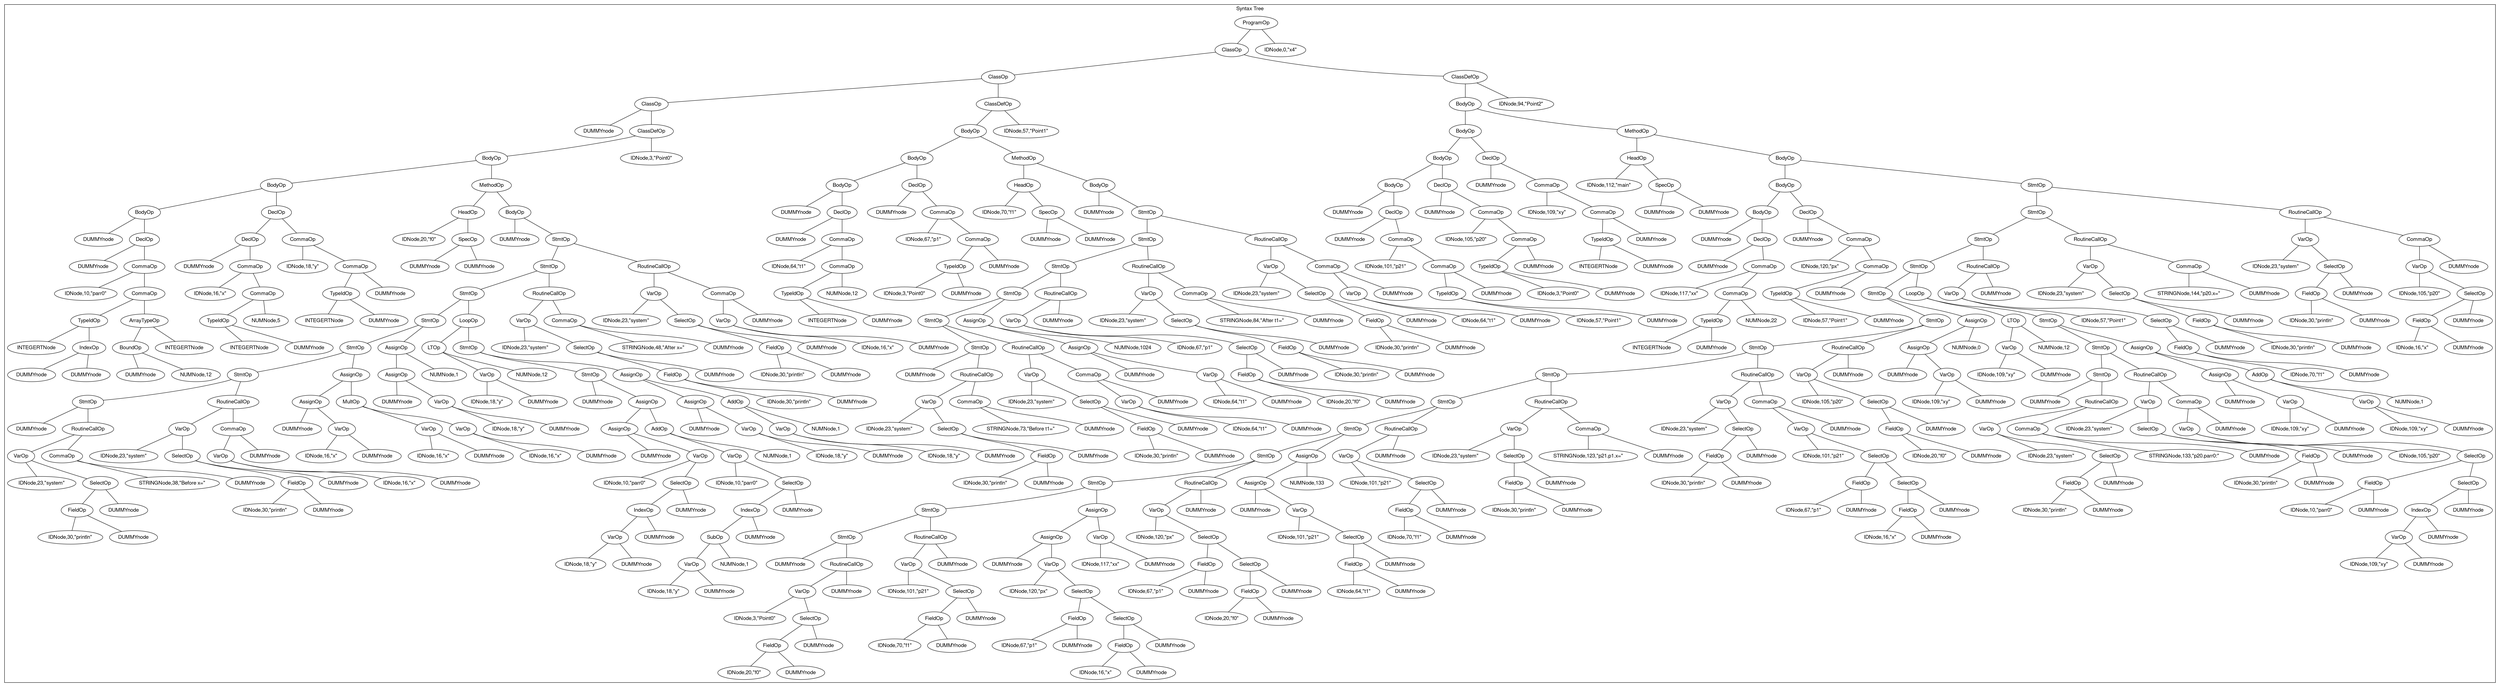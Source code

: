 graph "" 
   { 
   fontname="Helvetica,Arial,sans-serif" 
   node [fontname="Helvetica,Arial,sans-serif"] 
   edge [fontname="Helvetica,Arial,sans-serif"] 
   
   subgraph cluster01 
   { 
   label="Syntax Tree" 
   n00001 [label="ProgramOp"] ;
   n00002 [label="ClassOp"] ;
   n00001 -- n00002 ;
   n00003 [label="ClassOp"] ;
   n00002 -- n00003 ;
   n00004 [label="ClassOp"] ;
   n00003 -- n00004 ;
   n00005 [label="DUMMYnode"] ;
   n00004 -- n00005 ;
   n00006 [label="ClassDefOp"] ;
   n00004 -- n00006 ;
   n00007 [label="BodyOp"] ;
   n00006 -- n00007 ;
   n00008 [label="BodyOp"] ;
   n00007 -- n00008 ;
   n00009 [label="BodyOp"] ;
   n00008 -- n00009 ;
   n00010 [label="DUMMYnode"] ;
   n00009 -- n00010 ;
   n00011 [label="DeclOp"] ;
   n00009 -- n00011 ;
   n00012 [label="DUMMYnode"] ;
   n00011 -- n00012 ;
   n00013 [label="CommaOp"] ;
   n00011 -- n00013 ;
   n00014 [label="IDNode,10,\"parr0\""] ;
   n00013 -- n00014 ;
   n00015 [label="CommaOp"] ;
   n00013 -- n00015 ;
   n00016 [label="TypeIdOp"] ;
   n00015 -- n00016 ;
   n00017 [label="INTEGERTNode"] ;
   n00016 -- n00017 ;
   n00018 [label="IndexOp"] ;
   n00016 -- n00018 ;
   n00019 [label="DUMMYnode"] ;
   n00018 -- n00019 ;
   n00020 [label="DUMMYnode"] ;
   n00018 -- n00020 ;
   n00021 [label="ArrayTypeOp"] ;
   n00015 -- n00021 ;
   n00022 [label="BoundOp"] ;
   n00021 -- n00022 ;
   n00023 [label="DUMMYnode"] ;
   n00022 -- n00023 ;
   n00024 [label="NUMNode,12"] ;
   n00022 -- n00024 ;
   n00025 [label="INTEGERTNode"] ;
   n00021 -- n00025 ;
   n00026 [label="DeclOp"] ;
   n00008 -- n00026 ;
   n00027 [label="DeclOp"] ;
   n00026 -- n00027 ;
   n00028 [label="DUMMYnode"] ;
   n00027 -- n00028 ;
   n00029 [label="CommaOp"] ;
   n00027 -- n00029 ;
   n00030 [label="IDNode,16,\"x\""] ;
   n00029 -- n00030 ;
   n00031 [label="CommaOp"] ;
   n00029 -- n00031 ;
   n00032 [label="TypeIdOp"] ;
   n00031 -- n00032 ;
   n00033 [label="INTEGERTNode"] ;
   n00032 -- n00033 ;
   n00034 [label="DUMMYnode"] ;
   n00032 -- n00034 ;
   n00035 [label="NUMNode,5"] ;
   n00031 -- n00035 ;
   n00036 [label="CommaOp"] ;
   n00026 -- n00036 ;
   n00037 [label="IDNode,18,\"y\""] ;
   n00036 -- n00037 ;
   n00038 [label="CommaOp"] ;
   n00036 -- n00038 ;
   n00039 [label="TypeIdOp"] ;
   n00038 -- n00039 ;
   n00040 [label="INTEGERTNode"] ;
   n00039 -- n00040 ;
   n00041 [label="DUMMYnode"] ;
   n00039 -- n00041 ;
   n00042 [label="DUMMYnode"] ;
   n00038 -- n00042 ;
   n00043 [label="MethodOp"] ;
   n00007 -- n00043 ;
   n00044 [label="HeadOp"] ;
   n00043 -- n00044 ;
   n00045 [label="IDNode,20,\"f0\""] ;
   n00044 -- n00045 ;
   n00046 [label="SpecOp"] ;
   n00044 -- n00046 ;
   n00047 [label="DUMMYnode"] ;
   n00046 -- n00047 ;
   n00048 [label="DUMMYnode"] ;
   n00046 -- n00048 ;
   n00049 [label="BodyOp"] ;
   n00043 -- n00049 ;
   n00050 [label="DUMMYnode"] ;
   n00049 -- n00050 ;
   n00051 [label="StmtOp"] ;
   n00049 -- n00051 ;
   n00052 [label="StmtOp"] ;
   n00051 -- n00052 ;
   n00053 [label="StmtOp"] ;
   n00052 -- n00053 ;
   n00054 [label="StmtOp"] ;
   n00053 -- n00054 ;
   n00055 [label="StmtOp"] ;
   n00054 -- n00055 ;
   n00056 [label="StmtOp"] ;
   n00055 -- n00056 ;
   n00057 [label="StmtOp"] ;
   n00056 -- n00057 ;
   n00058 [label="DUMMYnode"] ;
   n00057 -- n00058 ;
   n00059 [label="RoutineCallOp"] ;
   n00057 -- n00059 ;
   n00060 [label="VarOp"] ;
   n00059 -- n00060 ;
   n00061 [label="IDNode,23,\"system\""] ;
   n00060 -- n00061 ;
   n00062 [label="SelectOp"] ;
   n00060 -- n00062 ;
   n00063 [label="FieldOp"] ;
   n00062 -- n00063 ;
   n00064 [label="IDNode,30,\"println\""] ;
   n00063 -- n00064 ;
   n00065 [label="DUMMYnode"] ;
   n00063 -- n00065 ;
   n00066 [label="DUMMYnode"] ;
   n00062 -- n00066 ;
   n00067 [label="CommaOp"] ;
   n00059 -- n00067 ;
   n00068 [label="STRINGNode,38,\"Before x=\""] ;
   n00067 -- n00068 ;
   n00069 [label="DUMMYnode"] ;
   n00067 -- n00069 ;
   n00070 [label="RoutineCallOp"] ;
   n00056 -- n00070 ;
   n00071 [label="VarOp"] ;
   n00070 -- n00071 ;
   n00072 [label="IDNode,23,\"system\""] ;
   n00071 -- n00072 ;
   n00073 [label="SelectOp"] ;
   n00071 -- n00073 ;
   n00074 [label="FieldOp"] ;
   n00073 -- n00074 ;
   n00075 [label="IDNode,30,\"println\""] ;
   n00074 -- n00075 ;
   n00076 [label="DUMMYnode"] ;
   n00074 -- n00076 ;
   n00077 [label="DUMMYnode"] ;
   n00073 -- n00077 ;
   n00078 [label="CommaOp"] ;
   n00070 -- n00078 ;
   n00079 [label="VarOp"] ;
   n00078 -- n00079 ;
   n00080 [label="IDNode,16,\"x\""] ;
   n00079 -- n00080 ;
   n00081 [label="DUMMYnode"] ;
   n00079 -- n00081 ;
   n00082 [label="DUMMYnode"] ;
   n00078 -- n00082 ;
   n00083 [label="AssignOp"] ;
   n00055 -- n00083 ;
   n00084 [label="AssignOp"] ;
   n00083 -- n00084 ;
   n00085 [label="DUMMYnode"] ;
   n00084 -- n00085 ;
   n00086 [label="VarOp"] ;
   n00084 -- n00086 ;
   n00087 [label="IDNode,16,\"x\""] ;
   n00086 -- n00087 ;
   n00088 [label="DUMMYnode"] ;
   n00086 -- n00088 ;
   n00089 [label="MultOp"] ;
   n00083 -- n00089 ;
   n00090 [label="VarOp"] ;
   n00089 -- n00090 ;
   n00091 [label="IDNode,16,\"x\""] ;
   n00090 -- n00091 ;
   n00092 [label="DUMMYnode"] ;
   n00090 -- n00092 ;
   n00093 [label="VarOp"] ;
   n00089 -- n00093 ;
   n00094 [label="IDNode,16,\"x\""] ;
   n00093 -- n00094 ;
   n00095 [label="DUMMYnode"] ;
   n00093 -- n00095 ;
   n00096 [label="AssignOp"] ;
   n00054 -- n00096 ;
   n00097 [label="AssignOp"] ;
   n00096 -- n00097 ;
   n00098 [label="DUMMYnode"] ;
   n00097 -- n00098 ;
   n00099 [label="VarOp"] ;
   n00097 -- n00099 ;
   n00100 [label="IDNode,18,\"y\""] ;
   n00099 -- n00100 ;
   n00101 [label="DUMMYnode"] ;
   n00099 -- n00101 ;
   n00102 [label="NUMNode,1"] ;
   n00096 -- n00102 ;
   n00103 [label="LoopOp"] ;
   n00053 -- n00103 ;
   n00104 [label="LTOp"] ;
   n00103 -- n00104 ;
   n00105 [label="VarOp"] ;
   n00104 -- n00105 ;
   n00106 [label="IDNode,18,\"y\""] ;
   n00105 -- n00106 ;
   n00107 [label="DUMMYnode"] ;
   n00105 -- n00107 ;
   n00108 [label="NUMNode,12"] ;
   n00104 -- n00108 ;
   n00109 [label="StmtOp"] ;
   n00103 -- n00109 ;
   n00110 [label="StmtOp"] ;
   n00109 -- n00110 ;
   n00111 [label="DUMMYnode"] ;
   n00110 -- n00111 ;
   n00112 [label="AssignOp"] ;
   n00110 -- n00112 ;
   n00113 [label="AssignOp"] ;
   n00112 -- n00113 ;
   n00114 [label="DUMMYnode"] ;
   n00113 -- n00114 ;
   n00115 [label="VarOp"] ;
   n00113 -- n00115 ;
   n00116 [label="IDNode,10,\"parr0\""] ;
   n00115 -- n00116 ;
   n00117 [label="SelectOp"] ;
   n00115 -- n00117 ;
   n00118 [label="IndexOp"] ;
   n00117 -- n00118 ;
   n00119 [label="VarOp"] ;
   n00118 -- n00119 ;
   n00120 [label="IDNode,18,\"y\""] ;
   n00119 -- n00120 ;
   n00121 [label="DUMMYnode"] ;
   n00119 -- n00121 ;
   n00122 [label="DUMMYnode"] ;
   n00118 -- n00122 ;
   n00123 [label="DUMMYnode"] ;
   n00117 -- n00123 ;
   n00124 [label="AddOp"] ;
   n00112 -- n00124 ;
   n00125 [label="VarOp"] ;
   n00124 -- n00125 ;
   n00126 [label="IDNode,10,\"parr0\""] ;
   n00125 -- n00126 ;
   n00127 [label="SelectOp"] ;
   n00125 -- n00127 ;
   n00128 [label="IndexOp"] ;
   n00127 -- n00128 ;
   n00129 [label="SubOp"] ;
   n00128 -- n00129 ;
   n00130 [label="VarOp"] ;
   n00129 -- n00130 ;
   n00131 [label="IDNode,18,\"y\""] ;
   n00130 -- n00131 ;
   n00132 [label="DUMMYnode"] ;
   n00130 -- n00132 ;
   n00133 [label="NUMNode,1"] ;
   n00129 -- n00133 ;
   n00134 [label="DUMMYnode"] ;
   n00128 -- n00134 ;
   n00135 [label="DUMMYnode"] ;
   n00127 -- n00135 ;
   n00136 [label="NUMNode,1"] ;
   n00124 -- n00136 ;
   n00137 [label="AssignOp"] ;
   n00109 -- n00137 ;
   n00138 [label="AssignOp"] ;
   n00137 -- n00138 ;
   n00139 [label="DUMMYnode"] ;
   n00138 -- n00139 ;
   n00140 [label="VarOp"] ;
   n00138 -- n00140 ;
   n00141 [label="IDNode,18,\"y\""] ;
   n00140 -- n00141 ;
   n00142 [label="DUMMYnode"] ;
   n00140 -- n00142 ;
   n00143 [label="AddOp"] ;
   n00137 -- n00143 ;
   n00144 [label="VarOp"] ;
   n00143 -- n00144 ;
   n00145 [label="IDNode,18,\"y\""] ;
   n00144 -- n00145 ;
   n00146 [label="DUMMYnode"] ;
   n00144 -- n00146 ;
   n00147 [label="NUMNode,1"] ;
   n00143 -- n00147 ;
   n00148 [label="RoutineCallOp"] ;
   n00052 -- n00148 ;
   n00149 [label="VarOp"] ;
   n00148 -- n00149 ;
   n00150 [label="IDNode,23,\"system\""] ;
   n00149 -- n00150 ;
   n00151 [label="SelectOp"] ;
   n00149 -- n00151 ;
   n00152 [label="FieldOp"] ;
   n00151 -- n00152 ;
   n00153 [label="IDNode,30,\"println\""] ;
   n00152 -- n00153 ;
   n00154 [label="DUMMYnode"] ;
   n00152 -- n00154 ;
   n00155 [label="DUMMYnode"] ;
   n00151 -- n00155 ;
   n00156 [label="CommaOp"] ;
   n00148 -- n00156 ;
   n00157 [label="STRINGNode,48,\"After x=\""] ;
   n00156 -- n00157 ;
   n00158 [label="DUMMYnode"] ;
   n00156 -- n00158 ;
   n00159 [label="RoutineCallOp"] ;
   n00051 -- n00159 ;
   n00160 [label="VarOp"] ;
   n00159 -- n00160 ;
   n00161 [label="IDNode,23,\"system\""] ;
   n00160 -- n00161 ;
   n00162 [label="SelectOp"] ;
   n00160 -- n00162 ;
   n00163 [label="FieldOp"] ;
   n00162 -- n00163 ;
   n00164 [label="IDNode,30,\"println\""] ;
   n00163 -- n00164 ;
   n00165 [label="DUMMYnode"] ;
   n00163 -- n00165 ;
   n00166 [label="DUMMYnode"] ;
   n00162 -- n00166 ;
   n00167 [label="CommaOp"] ;
   n00159 -- n00167 ;
   n00168 [label="VarOp"] ;
   n00167 -- n00168 ;
   n00169 [label="IDNode,16,\"x\""] ;
   n00168 -- n00169 ;
   n00170 [label="DUMMYnode"] ;
   n00168 -- n00170 ;
   n00171 [label="DUMMYnode"] ;
   n00167 -- n00171 ;
   n00172 [label="IDNode,3,\"Point0\""] ;
   n00006 -- n00172 ;
   n00173 [label="ClassDefOp"] ;
   n00003 -- n00173 ;
   n00174 [label="BodyOp"] ;
   n00173 -- n00174 ;
   n00175 [label="BodyOp"] ;
   n00174 -- n00175 ;
   n00176 [label="BodyOp"] ;
   n00175 -- n00176 ;
   n00177 [label="DUMMYnode"] ;
   n00176 -- n00177 ;
   n00178 [label="DeclOp"] ;
   n00176 -- n00178 ;
   n00179 [label="DUMMYnode"] ;
   n00178 -- n00179 ;
   n00180 [label="CommaOp"] ;
   n00178 -- n00180 ;
   n00181 [label="IDNode,64,\"t1\""] ;
   n00180 -- n00181 ;
   n00182 [label="CommaOp"] ;
   n00180 -- n00182 ;
   n00183 [label="TypeIdOp"] ;
   n00182 -- n00183 ;
   n00184 [label="INTEGERTNode"] ;
   n00183 -- n00184 ;
   n00185 [label="DUMMYnode"] ;
   n00183 -- n00185 ;
   n00186 [label="NUMNode,12"] ;
   n00182 -- n00186 ;
   n00187 [label="DeclOp"] ;
   n00175 -- n00187 ;
   n00188 [label="DUMMYnode"] ;
   n00187 -- n00188 ;
   n00189 [label="CommaOp"] ;
   n00187 -- n00189 ;
   n00190 [label="IDNode,67,\"p1\""] ;
   n00189 -- n00190 ;
   n00191 [label="CommaOp"] ;
   n00189 -- n00191 ;
   n00192 [label="TypeIdOp"] ;
   n00191 -- n00192 ;
   n00193 [label="IDNode,3,\"Point0\""] ;
   n00192 -- n00193 ;
   n00194 [label="DUMMYnode"] ;
   n00192 -- n00194 ;
   n00195 [label="DUMMYnode"] ;
   n00191 -- n00195 ;
   n00196 [label="MethodOp"] ;
   n00174 -- n00196 ;
   n00197 [label="HeadOp"] ;
   n00196 -- n00197 ;
   n00198 [label="IDNode,70,\"f1\""] ;
   n00197 -- n00198 ;
   n00199 [label="SpecOp"] ;
   n00197 -- n00199 ;
   n00200 [label="DUMMYnode"] ;
   n00199 -- n00200 ;
   n00201 [label="DUMMYnode"] ;
   n00199 -- n00201 ;
   n00202 [label="BodyOp"] ;
   n00196 -- n00202 ;
   n00203 [label="DUMMYnode"] ;
   n00202 -- n00203 ;
   n00204 [label="StmtOp"] ;
   n00202 -- n00204 ;
   n00205 [label="StmtOp"] ;
   n00204 -- n00205 ;
   n00206 [label="StmtOp"] ;
   n00205 -- n00206 ;
   n00207 [label="StmtOp"] ;
   n00206 -- n00207 ;
   n00208 [label="StmtOp"] ;
   n00207 -- n00208 ;
   n00209 [label="StmtOp"] ;
   n00208 -- n00209 ;
   n00210 [label="DUMMYnode"] ;
   n00209 -- n00210 ;
   n00211 [label="RoutineCallOp"] ;
   n00209 -- n00211 ;
   n00212 [label="VarOp"] ;
   n00211 -- n00212 ;
   n00213 [label="IDNode,23,\"system\""] ;
   n00212 -- n00213 ;
   n00214 [label="SelectOp"] ;
   n00212 -- n00214 ;
   n00215 [label="FieldOp"] ;
   n00214 -- n00215 ;
   n00216 [label="IDNode,30,\"println\""] ;
   n00215 -- n00216 ;
   n00217 [label="DUMMYnode"] ;
   n00215 -- n00217 ;
   n00218 [label="DUMMYnode"] ;
   n00214 -- n00218 ;
   n00219 [label="CommaOp"] ;
   n00211 -- n00219 ;
   n00220 [label="STRINGNode,73,\"Before t1=\""] ;
   n00219 -- n00220 ;
   n00221 [label="DUMMYnode"] ;
   n00219 -- n00221 ;
   n00222 [label="RoutineCallOp"] ;
   n00208 -- n00222 ;
   n00223 [label="VarOp"] ;
   n00222 -- n00223 ;
   n00224 [label="IDNode,23,\"system\""] ;
   n00223 -- n00224 ;
   n00225 [label="SelectOp"] ;
   n00223 -- n00225 ;
   n00226 [label="FieldOp"] ;
   n00225 -- n00226 ;
   n00227 [label="IDNode,30,\"println\""] ;
   n00226 -- n00227 ;
   n00228 [label="DUMMYnode"] ;
   n00226 -- n00228 ;
   n00229 [label="DUMMYnode"] ;
   n00225 -- n00229 ;
   n00230 [label="CommaOp"] ;
   n00222 -- n00230 ;
   n00231 [label="VarOp"] ;
   n00230 -- n00231 ;
   n00232 [label="IDNode,64,\"t1\""] ;
   n00231 -- n00232 ;
   n00233 [label="DUMMYnode"] ;
   n00231 -- n00233 ;
   n00234 [label="DUMMYnode"] ;
   n00230 -- n00234 ;
   n00235 [label="AssignOp"] ;
   n00207 -- n00235 ;
   n00236 [label="AssignOp"] ;
   n00235 -- n00236 ;
   n00237 [label="DUMMYnode"] ;
   n00236 -- n00237 ;
   n00238 [label="VarOp"] ;
   n00236 -- n00238 ;
   n00239 [label="IDNode,64,\"t1\""] ;
   n00238 -- n00239 ;
   n00240 [label="DUMMYnode"] ;
   n00238 -- n00240 ;
   n00241 [label="NUMNode,1024"] ;
   n00235 -- n00241 ;
   n00242 [label="RoutineCallOp"] ;
   n00206 -- n00242 ;
   n00243 [label="VarOp"] ;
   n00242 -- n00243 ;
   n00244 [label="IDNode,67,\"p1\""] ;
   n00243 -- n00244 ;
   n00245 [label="SelectOp"] ;
   n00243 -- n00245 ;
   n00246 [label="FieldOp"] ;
   n00245 -- n00246 ;
   n00247 [label="IDNode,20,\"f0\""] ;
   n00246 -- n00247 ;
   n00248 [label="DUMMYnode"] ;
   n00246 -- n00248 ;
   n00249 [label="DUMMYnode"] ;
   n00245 -- n00249 ;
   n00250 [label="DUMMYnode"] ;
   n00242 -- n00250 ;
   n00251 [label="RoutineCallOp"] ;
   n00205 -- n00251 ;
   n00252 [label="VarOp"] ;
   n00251 -- n00252 ;
   n00253 [label="IDNode,23,\"system\""] ;
   n00252 -- n00253 ;
   n00254 [label="SelectOp"] ;
   n00252 -- n00254 ;
   n00255 [label="FieldOp"] ;
   n00254 -- n00255 ;
   n00256 [label="IDNode,30,\"println\""] ;
   n00255 -- n00256 ;
   n00257 [label="DUMMYnode"] ;
   n00255 -- n00257 ;
   n00258 [label="DUMMYnode"] ;
   n00254 -- n00258 ;
   n00259 [label="CommaOp"] ;
   n00251 -- n00259 ;
   n00260 [label="STRINGNode,84,\"After t1=\""] ;
   n00259 -- n00260 ;
   n00261 [label="DUMMYnode"] ;
   n00259 -- n00261 ;
   n00262 [label="RoutineCallOp"] ;
   n00204 -- n00262 ;
   n00263 [label="VarOp"] ;
   n00262 -- n00263 ;
   n00264 [label="IDNode,23,\"system\""] ;
   n00263 -- n00264 ;
   n00265 [label="SelectOp"] ;
   n00263 -- n00265 ;
   n00266 [label="FieldOp"] ;
   n00265 -- n00266 ;
   n00267 [label="IDNode,30,\"println\""] ;
   n00266 -- n00267 ;
   n00268 [label="DUMMYnode"] ;
   n00266 -- n00268 ;
   n00269 [label="DUMMYnode"] ;
   n00265 -- n00269 ;
   n00270 [label="CommaOp"] ;
   n00262 -- n00270 ;
   n00271 [label="VarOp"] ;
   n00270 -- n00271 ;
   n00272 [label="IDNode,64,\"t1\""] ;
   n00271 -- n00272 ;
   n00273 [label="DUMMYnode"] ;
   n00271 -- n00273 ;
   n00274 [label="DUMMYnode"] ;
   n00270 -- n00274 ;
   n00275 [label="IDNode,57,\"Point1\""] ;
   n00173 -- n00275 ;
   n00276 [label="ClassDefOp"] ;
   n00002 -- n00276 ;
   n00277 [label="BodyOp"] ;
   n00276 -- n00277 ;
   n00278 [label="BodyOp"] ;
   n00277 -- n00278 ;
   n00279 [label="BodyOp"] ;
   n00278 -- n00279 ;
   n00280 [label="BodyOp"] ;
   n00279 -- n00280 ;
   n00281 [label="DUMMYnode"] ;
   n00280 -- n00281 ;
   n00282 [label="DeclOp"] ;
   n00280 -- n00282 ;
   n00283 [label="DUMMYnode"] ;
   n00282 -- n00283 ;
   n00284 [label="CommaOp"] ;
   n00282 -- n00284 ;
   n00285 [label="IDNode,101,\"p21\""] ;
   n00284 -- n00285 ;
   n00286 [label="CommaOp"] ;
   n00284 -- n00286 ;
   n00287 [label="TypeIdOp"] ;
   n00286 -- n00287 ;
   n00288 [label="IDNode,57,\"Point1\""] ;
   n00287 -- n00288 ;
   n00289 [label="DUMMYnode"] ;
   n00287 -- n00289 ;
   n00290 [label="DUMMYnode"] ;
   n00286 -- n00290 ;
   n00291 [label="DeclOp"] ;
   n00279 -- n00291 ;
   n00292 [label="DUMMYnode"] ;
   n00291 -- n00292 ;
   n00293 [label="CommaOp"] ;
   n00291 -- n00293 ;
   n00294 [label="IDNode,105,\"p20\""] ;
   n00293 -- n00294 ;
   n00295 [label="CommaOp"] ;
   n00293 -- n00295 ;
   n00296 [label="TypeIdOp"] ;
   n00295 -- n00296 ;
   n00297 [label="IDNode,3,\"Point0\""] ;
   n00296 -- n00297 ;
   n00298 [label="DUMMYnode"] ;
   n00296 -- n00298 ;
   n00299 [label="DUMMYnode"] ;
   n00295 -- n00299 ;
   n00300 [label="DeclOp"] ;
   n00278 -- n00300 ;
   n00301 [label="DUMMYnode"] ;
   n00300 -- n00301 ;
   n00302 [label="CommaOp"] ;
   n00300 -- n00302 ;
   n00303 [label="IDNode,109,\"xy\""] ;
   n00302 -- n00303 ;
   n00304 [label="CommaOp"] ;
   n00302 -- n00304 ;
   n00305 [label="TypeIdOp"] ;
   n00304 -- n00305 ;
   n00306 [label="INTEGERTNode"] ;
   n00305 -- n00306 ;
   n00307 [label="DUMMYnode"] ;
   n00305 -- n00307 ;
   n00308 [label="DUMMYnode"] ;
   n00304 -- n00308 ;
   n00309 [label="MethodOp"] ;
   n00277 -- n00309 ;
   n00310 [label="HeadOp"] ;
   n00309 -- n00310 ;
   n00311 [label="IDNode,112,\"main\""] ;
   n00310 -- n00311 ;
   n00312 [label="SpecOp"] ;
   n00310 -- n00312 ;
   n00313 [label="DUMMYnode"] ;
   n00312 -- n00313 ;
   n00314 [label="DUMMYnode"] ;
   n00312 -- n00314 ;
   n00315 [label="BodyOp"] ;
   n00309 -- n00315 ;
   n00316 [label="BodyOp"] ;
   n00315 -- n00316 ;
   n00317 [label="BodyOp"] ;
   n00316 -- n00317 ;
   n00318 [label="DUMMYnode"] ;
   n00317 -- n00318 ;
   n00319 [label="DeclOp"] ;
   n00317 -- n00319 ;
   n00320 [label="DUMMYnode"] ;
   n00319 -- n00320 ;
   n00321 [label="CommaOp"] ;
   n00319 -- n00321 ;
   n00322 [label="IDNode,117,\"xx\""] ;
   n00321 -- n00322 ;
   n00323 [label="CommaOp"] ;
   n00321 -- n00323 ;
   n00324 [label="TypeIdOp"] ;
   n00323 -- n00324 ;
   n00325 [label="INTEGERTNode"] ;
   n00324 -- n00325 ;
   n00326 [label="DUMMYnode"] ;
   n00324 -- n00326 ;
   n00327 [label="NUMNode,22"] ;
   n00323 -- n00327 ;
   n00328 [label="DeclOp"] ;
   n00316 -- n00328 ;
   n00329 [label="DUMMYnode"] ;
   n00328 -- n00329 ;
   n00330 [label="CommaOp"] ;
   n00328 -- n00330 ;
   n00331 [label="IDNode,120,\"px\""] ;
   n00330 -- n00331 ;
   n00332 [label="CommaOp"] ;
   n00330 -- n00332 ;
   n00333 [label="TypeIdOp"] ;
   n00332 -- n00333 ;
   n00334 [label="IDNode,57,\"Point1\""] ;
   n00333 -- n00334 ;
   n00335 [label="DUMMYnode"] ;
   n00333 -- n00335 ;
   n00336 [label="DUMMYnode"] ;
   n00332 -- n00336 ;
   n00337 [label="StmtOp"] ;
   n00315 -- n00337 ;
   n00338 [label="StmtOp"] ;
   n00337 -- n00338 ;
   n00339 [label="StmtOp"] ;
   n00338 -- n00339 ;
   n00340 [label="StmtOp"] ;
   n00339 -- n00340 ;
   n00341 [label="StmtOp"] ;
   n00340 -- n00341 ;
   n00342 [label="StmtOp"] ;
   n00341 -- n00342 ;
   n00343 [label="StmtOp"] ;
   n00342 -- n00343 ;
   n00344 [label="StmtOp"] ;
   n00343 -- n00344 ;
   n00345 [label="StmtOp"] ;
   n00344 -- n00345 ;
   n00346 [label="StmtOp"] ;
   n00345 -- n00346 ;
   n00347 [label="StmtOp"] ;
   n00346 -- n00347 ;
   n00348 [label="StmtOp"] ;
   n00347 -- n00348 ;
   n00349 [label="StmtOp"] ;
   n00348 -- n00349 ;
   n00350 [label="StmtOp"] ;
   n00349 -- n00350 ;
   n00351 [label="DUMMYnode"] ;
   n00350 -- n00351 ;
   n00352 [label="RoutineCallOp"] ;
   n00350 -- n00352 ;
   n00353 [label="VarOp"] ;
   n00352 -- n00353 ;
   n00354 [label="IDNode,3,\"Point0\""] ;
   n00353 -- n00354 ;
   n00355 [label="SelectOp"] ;
   n00353 -- n00355 ;
   n00356 [label="FieldOp"] ;
   n00355 -- n00356 ;
   n00357 [label="IDNode,20,\"f0\""] ;
   n00356 -- n00357 ;
   n00358 [label="DUMMYnode"] ;
   n00356 -- n00358 ;
   n00359 [label="DUMMYnode"] ;
   n00355 -- n00359 ;
   n00360 [label="DUMMYnode"] ;
   n00352 -- n00360 ;
   n00361 [label="RoutineCallOp"] ;
   n00349 -- n00361 ;
   n00362 [label="VarOp"] ;
   n00361 -- n00362 ;
   n00363 [label="IDNode,101,\"p21\""] ;
   n00362 -- n00363 ;
   n00364 [label="SelectOp"] ;
   n00362 -- n00364 ;
   n00365 [label="FieldOp"] ;
   n00364 -- n00365 ;
   n00366 [label="IDNode,70,\"f1\""] ;
   n00365 -- n00366 ;
   n00367 [label="DUMMYnode"] ;
   n00365 -- n00367 ;
   n00368 [label="DUMMYnode"] ;
   n00364 -- n00368 ;
   n00369 [label="DUMMYnode"] ;
   n00361 -- n00369 ;
   n00370 [label="AssignOp"] ;
   n00348 -- n00370 ;
   n00371 [label="AssignOp"] ;
   n00370 -- n00371 ;
   n00372 [label="DUMMYnode"] ;
   n00371 -- n00372 ;
   n00373 [label="VarOp"] ;
   n00371 -- n00373 ;
   n00374 [label="IDNode,120,\"px\""] ;
   n00373 -- n00374 ;
   n00375 [label="SelectOp"] ;
   n00373 -- n00375 ;
   n00376 [label="FieldOp"] ;
   n00375 -- n00376 ;
   n00377 [label="IDNode,67,\"p1\""] ;
   n00376 -- n00377 ;
   n00378 [label="DUMMYnode"] ;
   n00376 -- n00378 ;
   n00379 [label="SelectOp"] ;
   n00375 -- n00379 ;
   n00380 [label="FieldOp"] ;
   n00379 -- n00380 ;
   n00381 [label="IDNode,16,\"x\""] ;
   n00380 -- n00381 ;
   n00382 [label="DUMMYnode"] ;
   n00380 -- n00382 ;
   n00383 [label="DUMMYnode"] ;
   n00379 -- n00383 ;
   n00384 [label="VarOp"] ;
   n00370 -- n00384 ;
   n00385 [label="IDNode,117,\"xx\""] ;
   n00384 -- n00385 ;
   n00386 [label="DUMMYnode"] ;
   n00384 -- n00386 ;
   n00387 [label="RoutineCallOp"] ;
   n00347 -- n00387 ;
   n00388 [label="VarOp"] ;
   n00387 -- n00388 ;
   n00389 [label="IDNode,120,\"px\""] ;
   n00388 -- n00389 ;
   n00390 [label="SelectOp"] ;
   n00388 -- n00390 ;
   n00391 [label="FieldOp"] ;
   n00390 -- n00391 ;
   n00392 [label="IDNode,67,\"p1\""] ;
   n00391 -- n00392 ;
   n00393 [label="DUMMYnode"] ;
   n00391 -- n00393 ;
   n00394 [label="SelectOp"] ;
   n00390 -- n00394 ;
   n00395 [label="FieldOp"] ;
   n00394 -- n00395 ;
   n00396 [label="IDNode,20,\"f0\""] ;
   n00395 -- n00396 ;
   n00397 [label="DUMMYnode"] ;
   n00395 -- n00397 ;
   n00398 [label="DUMMYnode"] ;
   n00394 -- n00398 ;
   n00399 [label="DUMMYnode"] ;
   n00387 -- n00399 ;
   n00400 [label="AssignOp"] ;
   n00346 -- n00400 ;
   n00401 [label="AssignOp"] ;
   n00400 -- n00401 ;
   n00402 [label="DUMMYnode"] ;
   n00401 -- n00402 ;
   n00403 [label="VarOp"] ;
   n00401 -- n00403 ;
   n00404 [label="IDNode,101,\"p21\""] ;
   n00403 -- n00404 ;
   n00405 [label="SelectOp"] ;
   n00403 -- n00405 ;
   n00406 [label="FieldOp"] ;
   n00405 -- n00406 ;
   n00407 [label="IDNode,64,\"t1\""] ;
   n00406 -- n00407 ;
   n00408 [label="DUMMYnode"] ;
   n00406 -- n00408 ;
   n00409 [label="DUMMYnode"] ;
   n00405 -- n00409 ;
   n00410 [label="NUMNode,133"] ;
   n00400 -- n00410 ;
   n00411 [label="RoutineCallOp"] ;
   n00345 -- n00411 ;
   n00412 [label="VarOp"] ;
   n00411 -- n00412 ;
   n00413 [label="IDNode,101,\"p21\""] ;
   n00412 -- n00413 ;
   n00414 [label="SelectOp"] ;
   n00412 -- n00414 ;
   n00415 [label="FieldOp"] ;
   n00414 -- n00415 ;
   n00416 [label="IDNode,70,\"f1\""] ;
   n00415 -- n00416 ;
   n00417 [label="DUMMYnode"] ;
   n00415 -- n00417 ;
   n00418 [label="DUMMYnode"] ;
   n00414 -- n00418 ;
   n00419 [label="DUMMYnode"] ;
   n00411 -- n00419 ;
   n00420 [label="RoutineCallOp"] ;
   n00344 -- n00420 ;
   n00421 [label="VarOp"] ;
   n00420 -- n00421 ;
   n00422 [label="IDNode,23,\"system\""] ;
   n00421 -- n00422 ;
   n00423 [label="SelectOp"] ;
   n00421 -- n00423 ;
   n00424 [label="FieldOp"] ;
   n00423 -- n00424 ;
   n00425 [label="IDNode,30,\"println\""] ;
   n00424 -- n00425 ;
   n00426 [label="DUMMYnode"] ;
   n00424 -- n00426 ;
   n00427 [label="DUMMYnode"] ;
   n00423 -- n00427 ;
   n00428 [label="CommaOp"] ;
   n00420 -- n00428 ;
   n00429 [label="STRINGNode,123,\"p21.p1.x=\""] ;
   n00428 -- n00429 ;
   n00430 [label="DUMMYnode"] ;
   n00428 -- n00430 ;
   n00431 [label="RoutineCallOp"] ;
   n00343 -- n00431 ;
   n00432 [label="VarOp"] ;
   n00431 -- n00432 ;
   n00433 [label="IDNode,23,\"system\""] ;
   n00432 -- n00433 ;
   n00434 [label="SelectOp"] ;
   n00432 -- n00434 ;
   n00435 [label="FieldOp"] ;
   n00434 -- n00435 ;
   n00436 [label="IDNode,30,\"println\""] ;
   n00435 -- n00436 ;
   n00437 [label="DUMMYnode"] ;
   n00435 -- n00437 ;
   n00438 [label="DUMMYnode"] ;
   n00434 -- n00438 ;
   n00439 [label="CommaOp"] ;
   n00431 -- n00439 ;
   n00440 [label="VarOp"] ;
   n00439 -- n00440 ;
   n00441 [label="IDNode,101,\"p21\""] ;
   n00440 -- n00441 ;
   n00442 [label="SelectOp"] ;
   n00440 -- n00442 ;
   n00443 [label="FieldOp"] ;
   n00442 -- n00443 ;
   n00444 [label="IDNode,67,\"p1\""] ;
   n00443 -- n00444 ;
   n00445 [label="DUMMYnode"] ;
   n00443 -- n00445 ;
   n00446 [label="SelectOp"] ;
   n00442 -- n00446 ;
   n00447 [label="FieldOp"] ;
   n00446 -- n00447 ;
   n00448 [label="IDNode,16,\"x\""] ;
   n00447 -- n00448 ;
   n00449 [label="DUMMYnode"] ;
   n00447 -- n00449 ;
   n00450 [label="DUMMYnode"] ;
   n00446 -- n00450 ;
   n00451 [label="DUMMYnode"] ;
   n00439 -- n00451 ;
   n00452 [label="RoutineCallOp"] ;
   n00342 -- n00452 ;
   n00453 [label="VarOp"] ;
   n00452 -- n00453 ;
   n00454 [label="IDNode,105,\"p20\""] ;
   n00453 -- n00454 ;
   n00455 [label="SelectOp"] ;
   n00453 -- n00455 ;
   n00456 [label="FieldOp"] ;
   n00455 -- n00456 ;
   n00457 [label="IDNode,20,\"f0\""] ;
   n00456 -- n00457 ;
   n00458 [label="DUMMYnode"] ;
   n00456 -- n00458 ;
   n00459 [label="DUMMYnode"] ;
   n00455 -- n00459 ;
   n00460 [label="DUMMYnode"] ;
   n00452 -- n00460 ;
   n00461 [label="AssignOp"] ;
   n00341 -- n00461 ;
   n00462 [label="AssignOp"] ;
   n00461 -- n00462 ;
   n00463 [label="DUMMYnode"] ;
   n00462 -- n00463 ;
   n00464 [label="VarOp"] ;
   n00462 -- n00464 ;
   n00465 [label="IDNode,109,\"xy\""] ;
   n00464 -- n00465 ;
   n00466 [label="DUMMYnode"] ;
   n00464 -- n00466 ;
   n00467 [label="NUMNode,0"] ;
   n00461 -- n00467 ;
   n00468 [label="LoopOp"] ;
   n00340 -- n00468 ;
   n00469 [label="LTOp"] ;
   n00468 -- n00469 ;
   n00470 [label="VarOp"] ;
   n00469 -- n00470 ;
   n00471 [label="IDNode,109,\"xy\""] ;
   n00470 -- n00471 ;
   n00472 [label="DUMMYnode"] ;
   n00470 -- n00472 ;
   n00473 [label="NUMNode,12"] ;
   n00469 -- n00473 ;
   n00474 [label="StmtOp"] ;
   n00468 -- n00474 ;
   n00475 [label="StmtOp"] ;
   n00474 -- n00475 ;
   n00476 [label="StmtOp"] ;
   n00475 -- n00476 ;
   n00477 [label="DUMMYnode"] ;
   n00476 -- n00477 ;
   n00478 [label="RoutineCallOp"] ;
   n00476 -- n00478 ;
   n00479 [label="VarOp"] ;
   n00478 -- n00479 ;
   n00480 [label="IDNode,23,\"system\""] ;
   n00479 -- n00480 ;
   n00481 [label="SelectOp"] ;
   n00479 -- n00481 ;
   n00482 [label="FieldOp"] ;
   n00481 -- n00482 ;
   n00483 [label="IDNode,30,\"println\""] ;
   n00482 -- n00483 ;
   n00484 [label="DUMMYnode"] ;
   n00482 -- n00484 ;
   n00485 [label="DUMMYnode"] ;
   n00481 -- n00485 ;
   n00486 [label="CommaOp"] ;
   n00478 -- n00486 ;
   n00487 [label="STRINGNode,133,\"p20.parr0:\""] ;
   n00486 -- n00487 ;
   n00488 [label="DUMMYnode"] ;
   n00486 -- n00488 ;
   n00489 [label="RoutineCallOp"] ;
   n00475 -- n00489 ;
   n00490 [label="VarOp"] ;
   n00489 -- n00490 ;
   n00491 [label="IDNode,23,\"system\""] ;
   n00490 -- n00491 ;
   n00492 [label="SelectOp"] ;
   n00490 -- n00492 ;
   n00493 [label="FieldOp"] ;
   n00492 -- n00493 ;
   n00494 [label="IDNode,30,\"println\""] ;
   n00493 -- n00494 ;
   n00495 [label="DUMMYnode"] ;
   n00493 -- n00495 ;
   n00496 [label="DUMMYnode"] ;
   n00492 -- n00496 ;
   n00497 [label="CommaOp"] ;
   n00489 -- n00497 ;
   n00498 [label="VarOp"] ;
   n00497 -- n00498 ;
   n00499 [label="IDNode,105,\"p20\""] ;
   n00498 -- n00499 ;
   n00500 [label="SelectOp"] ;
   n00498 -- n00500 ;
   n00501 [label="FieldOp"] ;
   n00500 -- n00501 ;
   n00502 [label="IDNode,10,\"parr0\""] ;
   n00501 -- n00502 ;
   n00503 [label="DUMMYnode"] ;
   n00501 -- n00503 ;
   n00504 [label="SelectOp"] ;
   n00500 -- n00504 ;
   n00505 [label="IndexOp"] ;
   n00504 -- n00505 ;
   n00506 [label="VarOp"] ;
   n00505 -- n00506 ;
   n00507 [label="IDNode,109,\"xy\""] ;
   n00506 -- n00507 ;
   n00508 [label="DUMMYnode"] ;
   n00506 -- n00508 ;
   n00509 [label="DUMMYnode"] ;
   n00505 -- n00509 ;
   n00510 [label="DUMMYnode"] ;
   n00504 -- n00510 ;
   n00511 [label="DUMMYnode"] ;
   n00497 -- n00511 ;
   n00512 [label="AssignOp"] ;
   n00474 -- n00512 ;
   n00513 [label="AssignOp"] ;
   n00512 -- n00513 ;
   n00514 [label="DUMMYnode"] ;
   n00513 -- n00514 ;
   n00515 [label="VarOp"] ;
   n00513 -- n00515 ;
   n00516 [label="IDNode,109,\"xy\""] ;
   n00515 -- n00516 ;
   n00517 [label="DUMMYnode"] ;
   n00515 -- n00517 ;
   n00518 [label="AddOp"] ;
   n00512 -- n00518 ;
   n00519 [label="VarOp"] ;
   n00518 -- n00519 ;
   n00520 [label="IDNode,109,\"xy\""] ;
   n00519 -- n00520 ;
   n00521 [label="DUMMYnode"] ;
   n00519 -- n00521 ;
   n00522 [label="NUMNode,1"] ;
   n00518 -- n00522 ;
   n00523 [label="RoutineCallOp"] ;
   n00339 -- n00523 ;
   n00524 [label="VarOp"] ;
   n00523 -- n00524 ;
   n00525 [label="IDNode,57,\"Point1\""] ;
   n00524 -- n00525 ;
   n00526 [label="SelectOp"] ;
   n00524 -- n00526 ;
   n00527 [label="FieldOp"] ;
   n00526 -- n00527 ;
   n00528 [label="IDNode,70,\"f1\""] ;
   n00527 -- n00528 ;
   n00529 [label="DUMMYnode"] ;
   n00527 -- n00529 ;
   n00530 [label="DUMMYnode"] ;
   n00526 -- n00530 ;
   n00531 [label="DUMMYnode"] ;
   n00523 -- n00531 ;
   n00532 [label="RoutineCallOp"] ;
   n00338 -- n00532 ;
   n00533 [label="VarOp"] ;
   n00532 -- n00533 ;
   n00534 [label="IDNode,23,\"system\""] ;
   n00533 -- n00534 ;
   n00535 [label="SelectOp"] ;
   n00533 -- n00535 ;
   n00536 [label="FieldOp"] ;
   n00535 -- n00536 ;
   n00537 [label="IDNode,30,\"println\""] ;
   n00536 -- n00537 ;
   n00538 [label="DUMMYnode"] ;
   n00536 -- n00538 ;
   n00539 [label="DUMMYnode"] ;
   n00535 -- n00539 ;
   n00540 [label="CommaOp"] ;
   n00532 -- n00540 ;
   n00541 [label="STRINGNode,144,\"p20.x=\""] ;
   n00540 -- n00541 ;
   n00542 [label="DUMMYnode"] ;
   n00540 -- n00542 ;
   n00543 [label="RoutineCallOp"] ;
   n00337 -- n00543 ;
   n00544 [label="VarOp"] ;
   n00543 -- n00544 ;
   n00545 [label="IDNode,23,\"system\""] ;
   n00544 -- n00545 ;
   n00546 [label="SelectOp"] ;
   n00544 -- n00546 ;
   n00547 [label="FieldOp"] ;
   n00546 -- n00547 ;
   n00548 [label="IDNode,30,\"println\""] ;
   n00547 -- n00548 ;
   n00549 [label="DUMMYnode"] ;
   n00547 -- n00549 ;
   n00550 [label="DUMMYnode"] ;
   n00546 -- n00550 ;
   n00551 [label="CommaOp"] ;
   n00543 -- n00551 ;
   n00552 [label="VarOp"] ;
   n00551 -- n00552 ;
   n00553 [label="IDNode,105,\"p20\""] ;
   n00552 -- n00553 ;
   n00554 [label="SelectOp"] ;
   n00552 -- n00554 ;
   n00555 [label="FieldOp"] ;
   n00554 -- n00555 ;
   n00556 [label="IDNode,16,\"x\""] ;
   n00555 -- n00556 ;
   n00557 [label="DUMMYnode"] ;
   n00555 -- n00557 ;
   n00558 [label="DUMMYnode"] ;
   n00554 -- n00558 ;
   n00559 [label="DUMMYnode"] ;
   n00551 -- n00559 ;
   n00560 [label="IDNode,94,\"Point2\""] ;
   n00276 -- n00560 ;
   n00561 [label="IDNode,0,\"x4\""] ;
   n00001 -- n00561 ;
   } 
   } 
